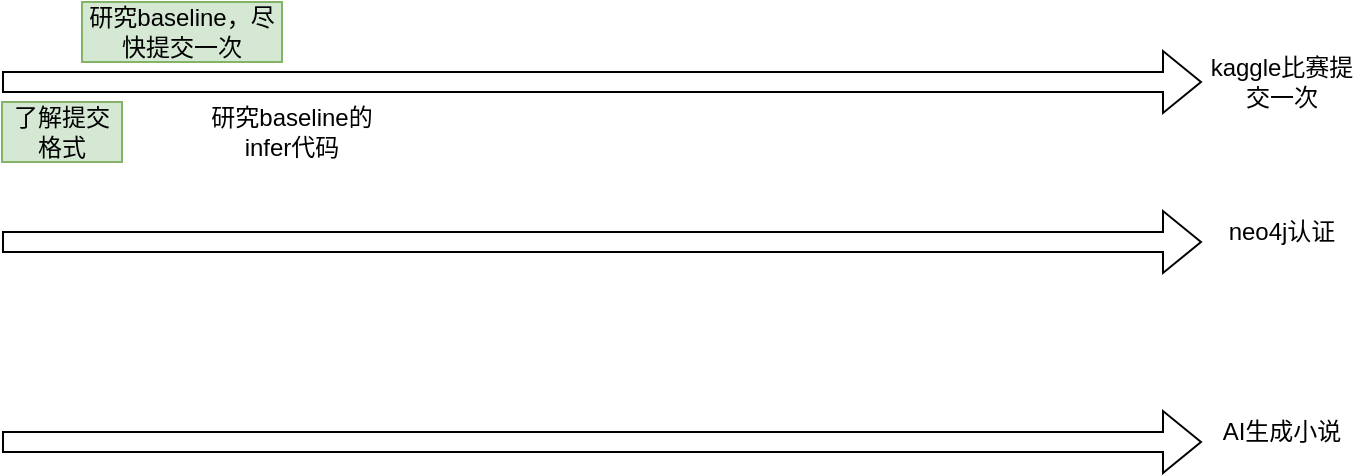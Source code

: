 <mxfile version="17.4.5" type="github">
  <diagram id="vNYnXQ_NGjMI0ObO1V1S" name="Page-1">
    <mxGraphModel dx="782" dy="384" grid="1" gridSize="10" guides="1" tooltips="1" connect="1" arrows="1" fold="1" page="1" pageScale="1" pageWidth="827" pageHeight="1169" math="0" shadow="0">
      <root>
        <mxCell id="0" />
        <mxCell id="1" parent="0" />
        <mxCell id="ImQmubWD78dIuqHf5WIp-2" value="" style="shape=flexArrow;endArrow=classic;html=1;rounded=0;" parent="1" target="ImQmubWD78dIuqHf5WIp-3" edge="1">
          <mxGeometry width="50" height="50" relative="1" as="geometry">
            <mxPoint x="20" y="180" as="sourcePoint" />
            <mxPoint x="650" y="180" as="targetPoint" />
          </mxGeometry>
        </mxCell>
        <mxCell id="ImQmubWD78dIuqHf5WIp-3" value="kaggle比赛提交一次" style="text;html=1;strokeColor=none;fillColor=none;align=center;verticalAlign=middle;whiteSpace=wrap;rounded=0;" parent="1" vertex="1">
          <mxGeometry x="620" y="165" width="80" height="30" as="geometry" />
        </mxCell>
        <mxCell id="ImQmubWD78dIuqHf5WIp-4" value="了解提交格式" style="text;html=1;strokeColor=#82b366;fillColor=#d5e8d4;align=center;verticalAlign=middle;whiteSpace=wrap;rounded=0;" parent="1" vertex="1">
          <mxGeometry x="20" y="190" width="60" height="30" as="geometry" />
        </mxCell>
        <mxCell id="ImQmubWD78dIuqHf5WIp-5" value="研究baseline，尽快提交一次" style="text;html=1;strokeColor=#82b366;fillColor=#d5e8d4;align=center;verticalAlign=middle;whiteSpace=wrap;rounded=0;shadow=0;" parent="1" vertex="1">
          <mxGeometry x="60" y="140" width="100" height="30" as="geometry" />
        </mxCell>
        <mxCell id="ImQmubWD78dIuqHf5WIp-6" value="研究baseline的infer代码" style="text;html=1;strokeColor=none;fillColor=none;align=center;verticalAlign=middle;whiteSpace=wrap;rounded=0;" parent="1" vertex="1">
          <mxGeometry x="120" y="190" width="90" height="30" as="geometry" />
        </mxCell>
        <mxCell id="132BHVAMFDwWj38LlXiz-1" value="" style="shape=flexArrow;endArrow=classic;html=1;rounded=0;" edge="1" parent="1">
          <mxGeometry width="50" height="50" relative="1" as="geometry">
            <mxPoint x="20" y="260" as="sourcePoint" />
            <mxPoint x="620" y="260" as="targetPoint" />
          </mxGeometry>
        </mxCell>
        <mxCell id="132BHVAMFDwWj38LlXiz-2" value="neo4j认证" style="text;html=1;strokeColor=none;fillColor=none;align=center;verticalAlign=middle;whiteSpace=wrap;rounded=0;" vertex="1" parent="1">
          <mxGeometry x="620" y="240" width="80" height="30" as="geometry" />
        </mxCell>
        <mxCell id="132BHVAMFDwWj38LlXiz-4" value="" style="shape=flexArrow;endArrow=classic;html=1;rounded=0;" edge="1" parent="1">
          <mxGeometry width="50" height="50" relative="1" as="geometry">
            <mxPoint x="20" y="360" as="sourcePoint" />
            <mxPoint x="620" y="360" as="targetPoint" />
          </mxGeometry>
        </mxCell>
        <mxCell id="132BHVAMFDwWj38LlXiz-5" value="AI生成小说" style="text;html=1;strokeColor=none;fillColor=none;align=center;verticalAlign=middle;whiteSpace=wrap;rounded=0;" vertex="1" parent="1">
          <mxGeometry x="620" y="340" width="80" height="30" as="geometry" />
        </mxCell>
      </root>
    </mxGraphModel>
  </diagram>
</mxfile>
